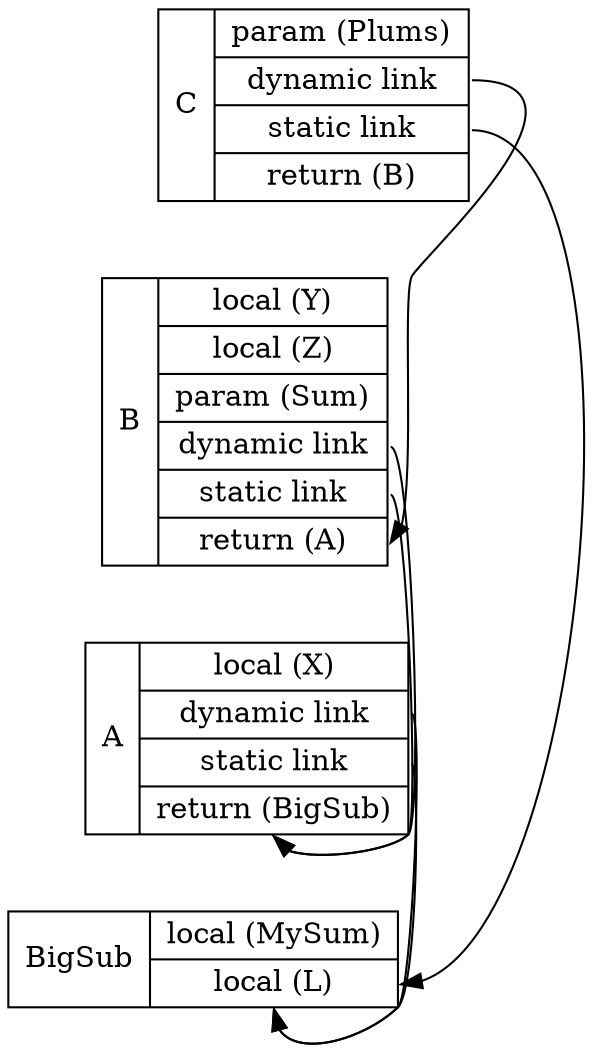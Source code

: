digraph static_links {
    nodesep = 0;
		node [shape=record];
		c [label="C | {param (Plums) | <d> dynamic link | <s> static link | <r> return (B)}"];
		b [label="B | {local (Y) | local (Z) | param (Sum) | <d> dynamic link | <s> static link | <r> return (A)}"];
		a [label="A | {local (X) | <d> dynamic link | <s> static link | <r> return (BigSub)}"];
		bigsub [label="BigSub | {local (MySum) | <l> local (L)}"];
		
		c:d -> b:r;
		c:s -> bigsub:l;
		b:d -> a:r;
		b:s -> a:r;
		a:d -> bigsub:l;
		a:s -> bigsub:l;
	}
